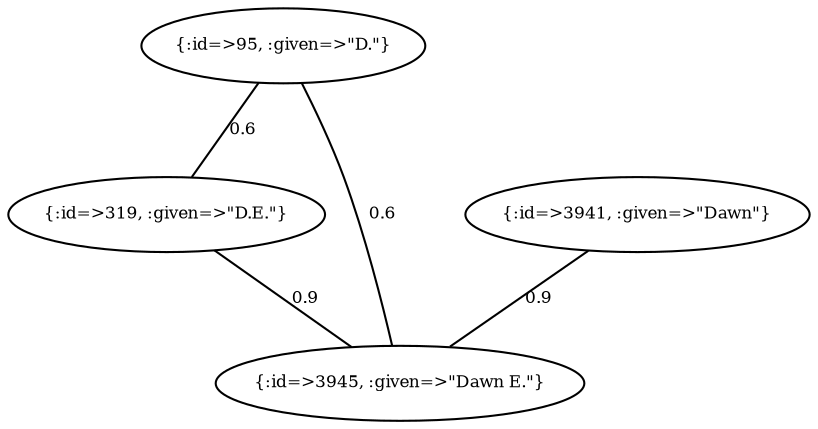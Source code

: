 graph Collector__WeightedGraph {
    "{:id=>95, :given=>\"D.\"}" [
        fontsize = 8,
        label = "{:id=>95, :given=>\"D.\"}"
    ]

    "{:id=>319, :given=>\"D.E.\"}" [
        fontsize = 8,
        label = "{:id=>319, :given=>\"D.E.\"}"
    ]

    "{:id=>3941, :given=>\"Dawn\"}" [
        fontsize = 8,
        label = "{:id=>3941, :given=>\"Dawn\"}"
    ]

    "{:id=>3945, :given=>\"Dawn E.\"}" [
        fontsize = 8,
        label = "{:id=>3945, :given=>\"Dawn E.\"}"
    ]

    "{:id=>95, :given=>\"D.\"}" -- "{:id=>319, :given=>\"D.E.\"}" [
        fontsize = 8,
        label = 0.6
    ]

    "{:id=>95, :given=>\"D.\"}" -- "{:id=>3945, :given=>\"Dawn E.\"}" [
        fontsize = 8,
        label = 0.6
    ]

    "{:id=>319, :given=>\"D.E.\"}" -- "{:id=>3945, :given=>\"Dawn E.\"}" [
        fontsize = 8,
        label = 0.9
    ]

    "{:id=>3941, :given=>\"Dawn\"}" -- "{:id=>3945, :given=>\"Dawn E.\"}" [
        fontsize = 8,
        label = 0.9
    ]
}
